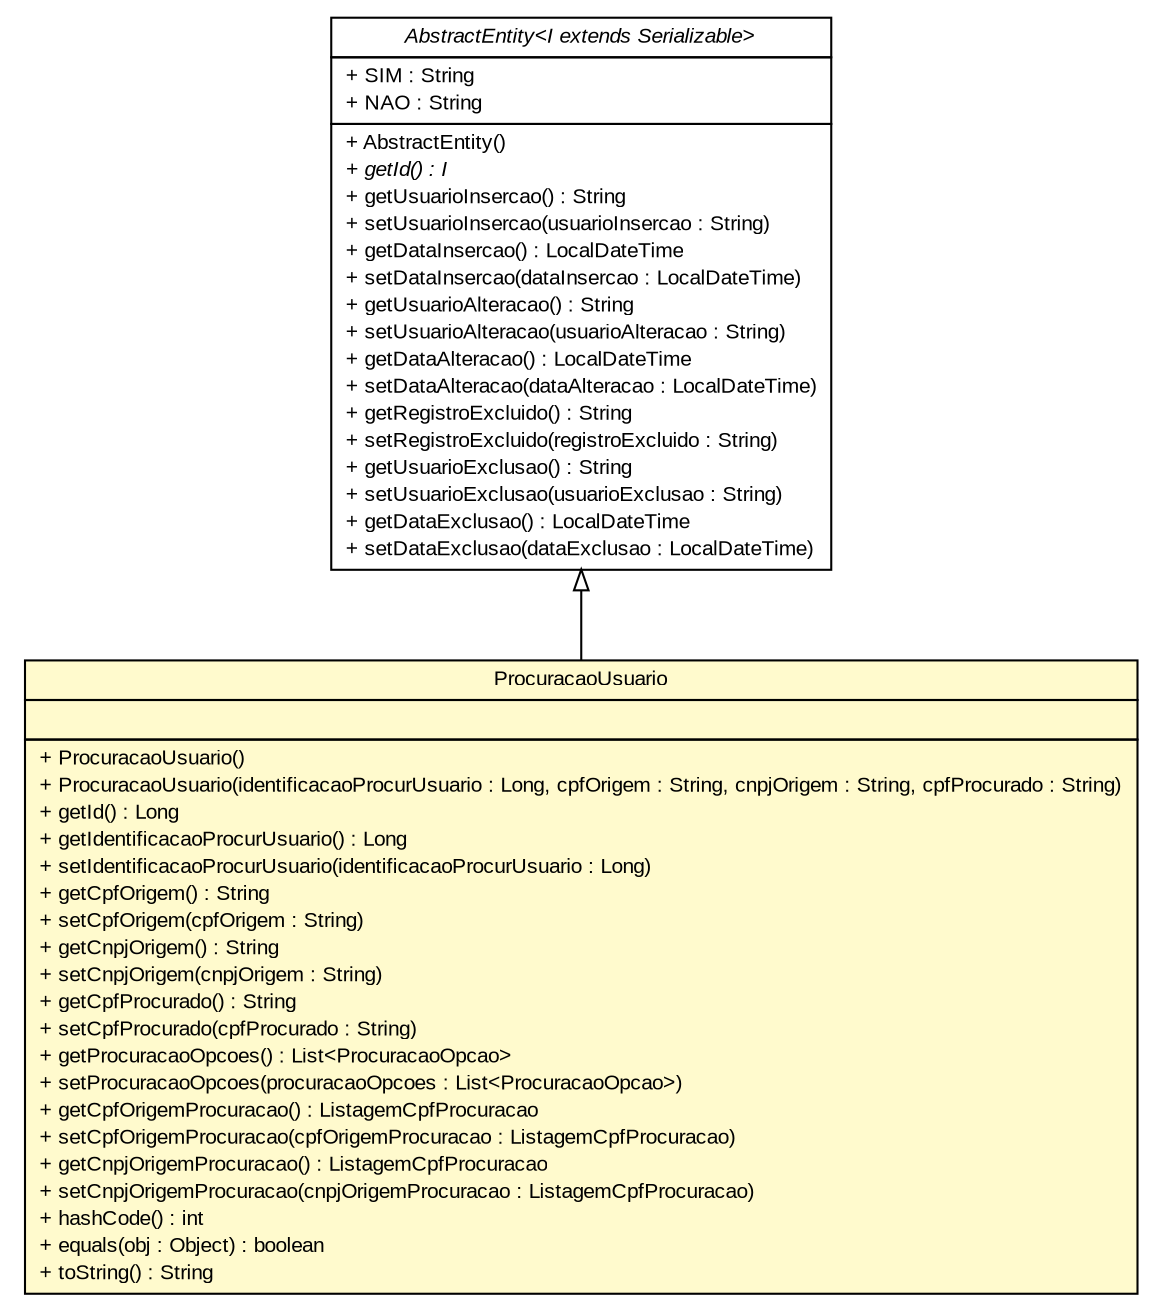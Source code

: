 #!/usr/local/bin/dot
#
# Class diagram 
# Generated by UMLGraph version R5_6 (http://www.umlgraph.org/)
#

digraph G {
	edge [fontname="arial",fontsize=10,labelfontname="arial",labelfontsize=10];
	node [fontname="arial",fontsize=10,shape=plaintext];
	nodesep=0.25;
	ranksep=0.5;
	// br.gov.to.sefaz.persistence.entity.AbstractEntity<I extends java.io.Serializable>
	c886629 [label=<<table title="br.gov.to.sefaz.persistence.entity.AbstractEntity" border="0" cellborder="1" cellspacing="0" cellpadding="2" port="p" href="../../../persistence/entity/AbstractEntity.html">
		<tr><td><table border="0" cellspacing="0" cellpadding="1">
<tr><td align="center" balign="center"><font face="arial italic"> AbstractEntity&lt;I extends Serializable&gt; </font></td></tr>
		</table></td></tr>
		<tr><td><table border="0" cellspacing="0" cellpadding="1">
<tr><td align="left" balign="left"> + SIM : String </td></tr>
<tr><td align="left" balign="left"> + NAO : String </td></tr>
		</table></td></tr>
		<tr><td><table border="0" cellspacing="0" cellpadding="1">
<tr><td align="left" balign="left"> + AbstractEntity() </td></tr>
<tr><td align="left" balign="left"><font face="arial italic" point-size="10.0"> + getId() : I </font></td></tr>
<tr><td align="left" balign="left"> + getUsuarioInsercao() : String </td></tr>
<tr><td align="left" balign="left"> + setUsuarioInsercao(usuarioInsercao : String) </td></tr>
<tr><td align="left" balign="left"> + getDataInsercao() : LocalDateTime </td></tr>
<tr><td align="left" balign="left"> + setDataInsercao(dataInsercao : LocalDateTime) </td></tr>
<tr><td align="left" balign="left"> + getUsuarioAlteracao() : String </td></tr>
<tr><td align="left" balign="left"> + setUsuarioAlteracao(usuarioAlteracao : String) </td></tr>
<tr><td align="left" balign="left"> + getDataAlteracao() : LocalDateTime </td></tr>
<tr><td align="left" balign="left"> + setDataAlteracao(dataAlteracao : LocalDateTime) </td></tr>
<tr><td align="left" balign="left"> + getRegistroExcluido() : String </td></tr>
<tr><td align="left" balign="left"> + setRegistroExcluido(registroExcluido : String) </td></tr>
<tr><td align="left" balign="left"> + getUsuarioExclusao() : String </td></tr>
<tr><td align="left" balign="left"> + setUsuarioExclusao(usuarioExclusao : String) </td></tr>
<tr><td align="left" balign="left"> + getDataExclusao() : LocalDateTime </td></tr>
<tr><td align="left" balign="left"> + setDataExclusao(dataExclusao : LocalDateTime) </td></tr>
		</table></td></tr>
		</table>>, URL="../../../persistence/entity/AbstractEntity.html", fontname="arial", fontcolor="black", fontsize=10.0];
	// br.gov.to.sefaz.seg.persistence.entity.ProcuracaoUsuario
	c886976 [label=<<table title="br.gov.to.sefaz.seg.persistence.entity.ProcuracaoUsuario" border="0" cellborder="1" cellspacing="0" cellpadding="2" port="p" bgcolor="lemonChiffon" href="./ProcuracaoUsuario.html">
		<tr><td><table border="0" cellspacing="0" cellpadding="1">
<tr><td align="center" balign="center"> ProcuracaoUsuario </td></tr>
		</table></td></tr>
		<tr><td><table border="0" cellspacing="0" cellpadding="1">
<tr><td align="left" balign="left">  </td></tr>
		</table></td></tr>
		<tr><td><table border="0" cellspacing="0" cellpadding="1">
<tr><td align="left" balign="left"> + ProcuracaoUsuario() </td></tr>
<tr><td align="left" balign="left"> + ProcuracaoUsuario(identificacaoProcurUsuario : Long, cpfOrigem : String, cnpjOrigem : String, cpfProcurado : String) </td></tr>
<tr><td align="left" balign="left"> + getId() : Long </td></tr>
<tr><td align="left" balign="left"> + getIdentificacaoProcurUsuario() : Long </td></tr>
<tr><td align="left" balign="left"> + setIdentificacaoProcurUsuario(identificacaoProcurUsuario : Long) </td></tr>
<tr><td align="left" balign="left"> + getCpfOrigem() : String </td></tr>
<tr><td align="left" balign="left"> + setCpfOrigem(cpfOrigem : String) </td></tr>
<tr><td align="left" balign="left"> + getCnpjOrigem() : String </td></tr>
<tr><td align="left" balign="left"> + setCnpjOrigem(cnpjOrigem : String) </td></tr>
<tr><td align="left" balign="left"> + getCpfProcurado() : String </td></tr>
<tr><td align="left" balign="left"> + setCpfProcurado(cpfProcurado : String) </td></tr>
<tr><td align="left" balign="left"> + getProcuracaoOpcoes() : List&lt;ProcuracaoOpcao&gt; </td></tr>
<tr><td align="left" balign="left"> + setProcuracaoOpcoes(procuracaoOpcoes : List&lt;ProcuracaoOpcao&gt;) </td></tr>
<tr><td align="left" balign="left"> + getCpfOrigemProcuracao() : ListagemCpfProcuracao </td></tr>
<tr><td align="left" balign="left"> + setCpfOrigemProcuracao(cpfOrigemProcuracao : ListagemCpfProcuracao) </td></tr>
<tr><td align="left" balign="left"> + getCnpjOrigemProcuracao() : ListagemCpfProcuracao </td></tr>
<tr><td align="left" balign="left"> + setCnpjOrigemProcuracao(cnpjOrigemProcuracao : ListagemCpfProcuracao) </td></tr>
<tr><td align="left" balign="left"> + hashCode() : int </td></tr>
<tr><td align="left" balign="left"> + equals(obj : Object) : boolean </td></tr>
<tr><td align="left" balign="left"> + toString() : String </td></tr>
		</table></td></tr>
		</table>>, URL="./ProcuracaoUsuario.html", fontname="arial", fontcolor="black", fontsize=10.0];
	//br.gov.to.sefaz.seg.persistence.entity.ProcuracaoUsuario extends br.gov.to.sefaz.persistence.entity.AbstractEntity<java.lang.Long>
	c886629:p -> c886976:p [dir=back,arrowtail=empty];
}

